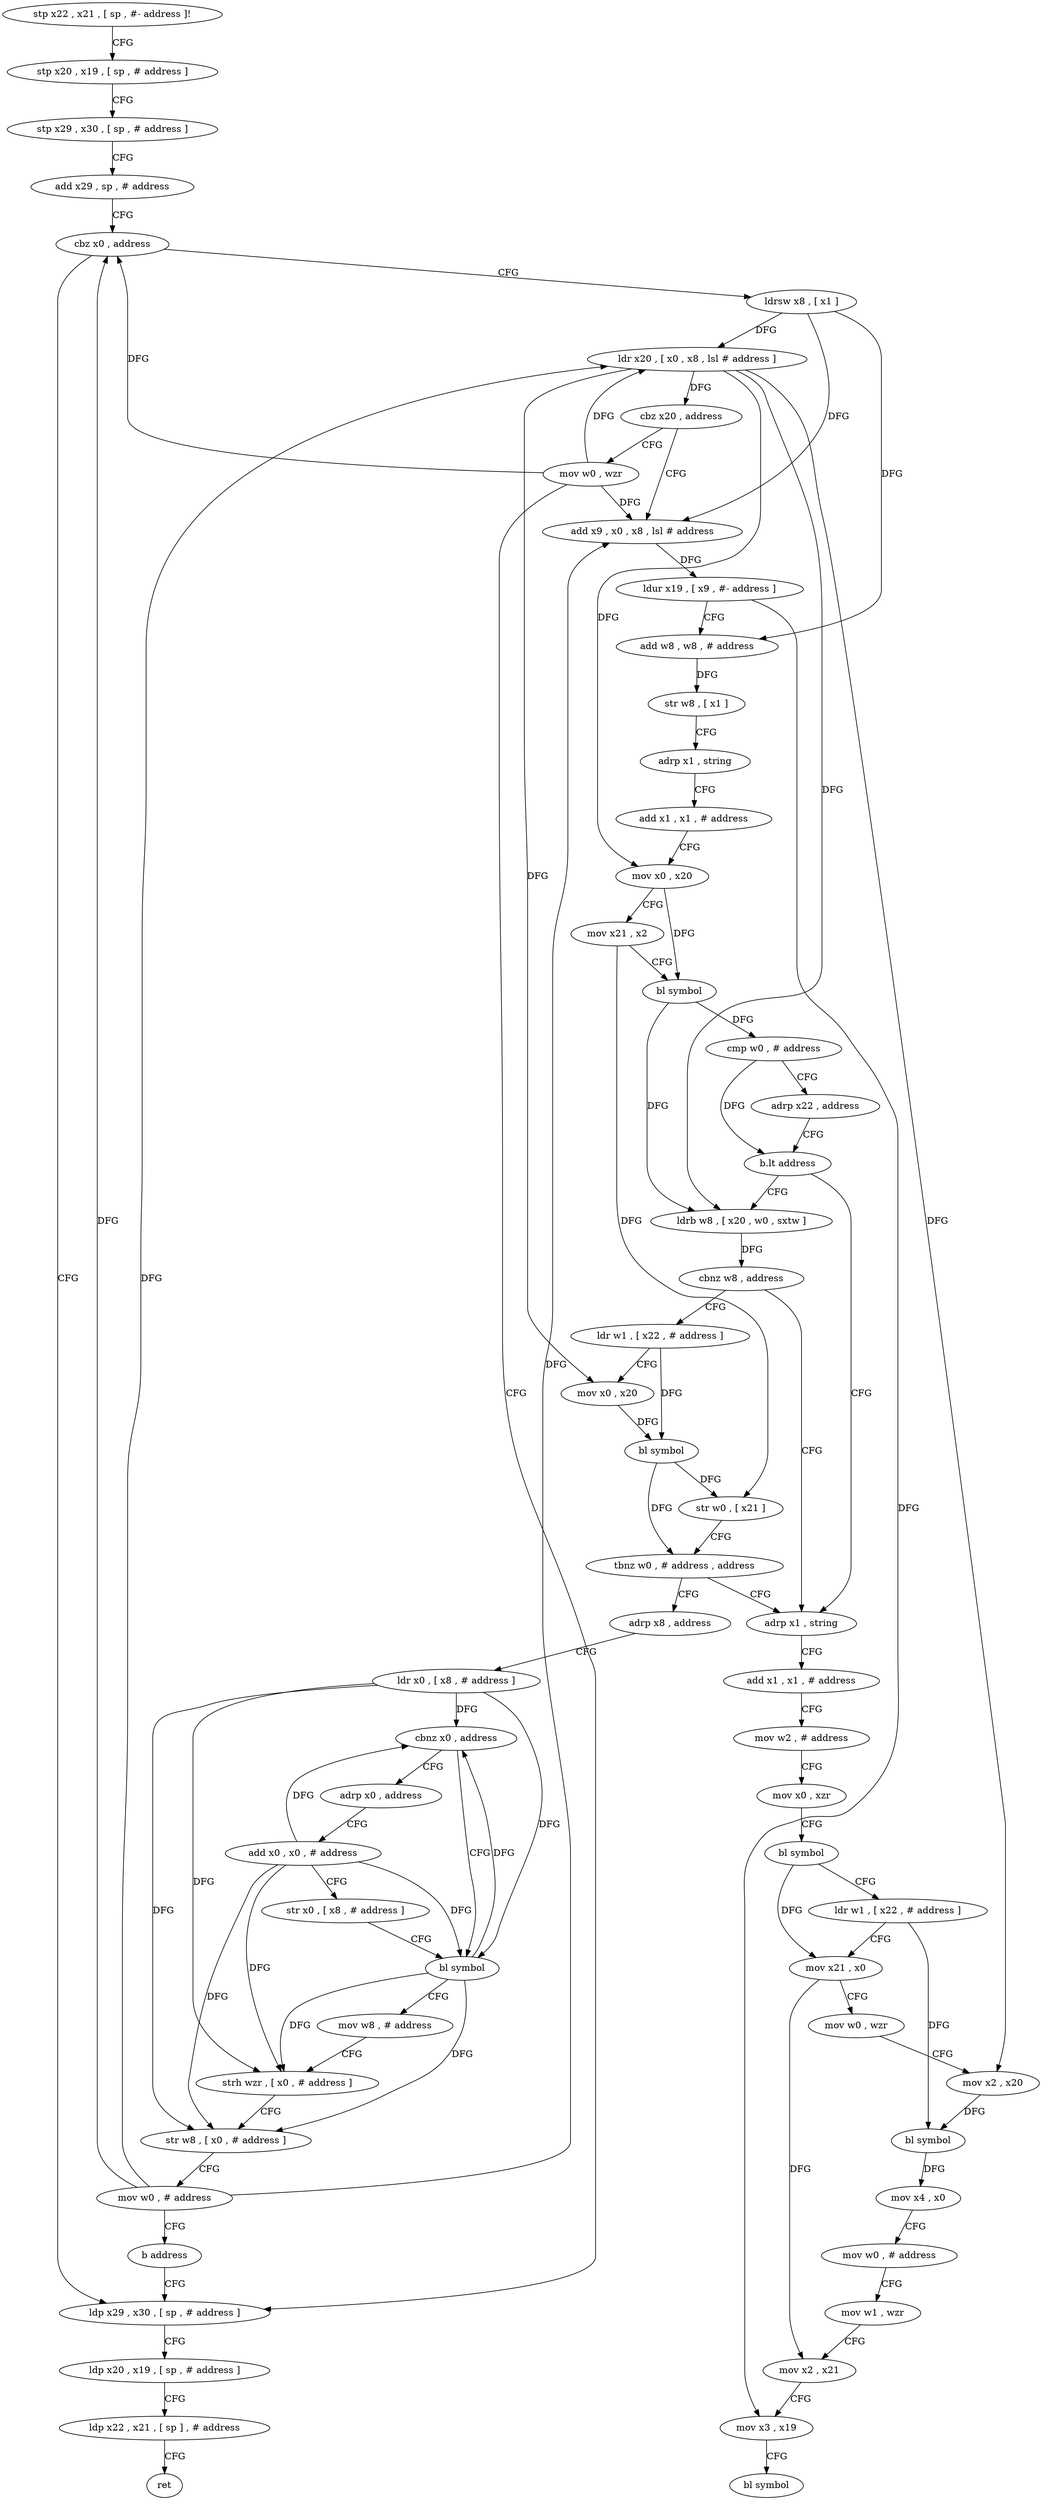 digraph "func" {
"4257444" [label = "stp x22 , x21 , [ sp , #- address ]!" ]
"4257448" [label = "stp x20 , x19 , [ sp , # address ]" ]
"4257452" [label = "stp x29 , x30 , [ sp , # address ]" ]
"4257456" [label = "add x29 , sp , # address" ]
"4257460" [label = "cbz x0 , address" ]
"4257604" [label = "ldp x29 , x30 , [ sp , # address ]" ]
"4257464" [label = "ldrsw x8 , [ x1 ]" ]
"4257608" [label = "ldp x20 , x19 , [ sp , # address ]" ]
"4257612" [label = "ldp x22 , x21 , [ sp ] , # address" ]
"4257616" [label = "ret" ]
"4257468" [label = "ldr x20 , [ x0 , x8 , lsl # address ]" ]
"4257472" [label = "cbz x20 , address" ]
"4257600" [label = "mov w0 , wzr" ]
"4257476" [label = "add x9 , x0 , x8 , lsl # address" ]
"4257480" [label = "ldur x19 , [ x9 , #- address ]" ]
"4257484" [label = "add w8 , w8 , # address" ]
"4257488" [label = "str w8 , [ x1 ]" ]
"4257492" [label = "adrp x1 , string" ]
"4257496" [label = "add x1 , x1 , # address" ]
"4257500" [label = "mov x0 , x20" ]
"4257504" [label = "mov x21 , x2" ]
"4257508" [label = "bl symbol" ]
"4257512" [label = "cmp w0 , # address" ]
"4257516" [label = "adrp x22 , address" ]
"4257520" [label = "b.lt address" ]
"4257620" [label = "adrp x1 , string" ]
"4257524" [label = "ldrb w8 , [ x20 , w0 , sxtw ]" ]
"4257624" [label = "add x1 , x1 , # address" ]
"4257628" [label = "mov w2 , # address" ]
"4257632" [label = "mov x0 , xzr" ]
"4257636" [label = "bl symbol" ]
"4257640" [label = "ldr w1 , [ x22 , # address ]" ]
"4257644" [label = "mov x21 , x0" ]
"4257648" [label = "mov w0 , wzr" ]
"4257652" [label = "mov x2 , x20" ]
"4257656" [label = "bl symbol" ]
"4257660" [label = "mov x4 , x0" ]
"4257664" [label = "mov w0 , # address" ]
"4257668" [label = "mov w1 , wzr" ]
"4257672" [label = "mov x2 , x21" ]
"4257676" [label = "mov x3 , x19" ]
"4257680" [label = "bl symbol" ]
"4257528" [label = "cbnz w8 , address" ]
"4257532" [label = "ldr w1 , [ x22 , # address ]" ]
"4257536" [label = "mov x0 , x20" ]
"4257540" [label = "bl symbol" ]
"4257544" [label = "str w0 , [ x21 ]" ]
"4257548" [label = "tbnz w0 , # address , address" ]
"4257552" [label = "adrp x8 , address" ]
"4257556" [label = "ldr x0 , [ x8 , # address ]" ]
"4257560" [label = "cbnz x0 , address" ]
"4257576" [label = "bl symbol" ]
"4257564" [label = "adrp x0 , address" ]
"4257580" [label = "mov w8 , # address" ]
"4257584" [label = "strh wzr , [ x0 , # address ]" ]
"4257588" [label = "str w8 , [ x0 , # address ]" ]
"4257592" [label = "mov w0 , # address" ]
"4257596" [label = "b address" ]
"4257568" [label = "add x0 , x0 , # address" ]
"4257572" [label = "str x0 , [ x8 , # address ]" ]
"4257444" -> "4257448" [ label = "CFG" ]
"4257448" -> "4257452" [ label = "CFG" ]
"4257452" -> "4257456" [ label = "CFG" ]
"4257456" -> "4257460" [ label = "CFG" ]
"4257460" -> "4257604" [ label = "CFG" ]
"4257460" -> "4257464" [ label = "CFG" ]
"4257604" -> "4257608" [ label = "CFG" ]
"4257464" -> "4257468" [ label = "DFG" ]
"4257464" -> "4257476" [ label = "DFG" ]
"4257464" -> "4257484" [ label = "DFG" ]
"4257608" -> "4257612" [ label = "CFG" ]
"4257612" -> "4257616" [ label = "CFG" ]
"4257468" -> "4257472" [ label = "DFG" ]
"4257468" -> "4257500" [ label = "DFG" ]
"4257468" -> "4257652" [ label = "DFG" ]
"4257468" -> "4257524" [ label = "DFG" ]
"4257468" -> "4257536" [ label = "DFG" ]
"4257472" -> "4257600" [ label = "CFG" ]
"4257472" -> "4257476" [ label = "CFG" ]
"4257600" -> "4257604" [ label = "CFG" ]
"4257600" -> "4257460" [ label = "DFG" ]
"4257600" -> "4257468" [ label = "DFG" ]
"4257600" -> "4257476" [ label = "DFG" ]
"4257476" -> "4257480" [ label = "DFG" ]
"4257480" -> "4257484" [ label = "CFG" ]
"4257480" -> "4257676" [ label = "DFG" ]
"4257484" -> "4257488" [ label = "DFG" ]
"4257488" -> "4257492" [ label = "CFG" ]
"4257492" -> "4257496" [ label = "CFG" ]
"4257496" -> "4257500" [ label = "CFG" ]
"4257500" -> "4257504" [ label = "CFG" ]
"4257500" -> "4257508" [ label = "DFG" ]
"4257504" -> "4257508" [ label = "CFG" ]
"4257504" -> "4257544" [ label = "DFG" ]
"4257508" -> "4257512" [ label = "DFG" ]
"4257508" -> "4257524" [ label = "DFG" ]
"4257512" -> "4257516" [ label = "CFG" ]
"4257512" -> "4257520" [ label = "DFG" ]
"4257516" -> "4257520" [ label = "CFG" ]
"4257520" -> "4257620" [ label = "CFG" ]
"4257520" -> "4257524" [ label = "CFG" ]
"4257620" -> "4257624" [ label = "CFG" ]
"4257524" -> "4257528" [ label = "DFG" ]
"4257624" -> "4257628" [ label = "CFG" ]
"4257628" -> "4257632" [ label = "CFG" ]
"4257632" -> "4257636" [ label = "CFG" ]
"4257636" -> "4257640" [ label = "CFG" ]
"4257636" -> "4257644" [ label = "DFG" ]
"4257640" -> "4257644" [ label = "CFG" ]
"4257640" -> "4257656" [ label = "DFG" ]
"4257644" -> "4257648" [ label = "CFG" ]
"4257644" -> "4257672" [ label = "DFG" ]
"4257648" -> "4257652" [ label = "CFG" ]
"4257652" -> "4257656" [ label = "DFG" ]
"4257656" -> "4257660" [ label = "DFG" ]
"4257660" -> "4257664" [ label = "CFG" ]
"4257664" -> "4257668" [ label = "CFG" ]
"4257668" -> "4257672" [ label = "CFG" ]
"4257672" -> "4257676" [ label = "CFG" ]
"4257676" -> "4257680" [ label = "CFG" ]
"4257528" -> "4257620" [ label = "CFG" ]
"4257528" -> "4257532" [ label = "CFG" ]
"4257532" -> "4257536" [ label = "CFG" ]
"4257532" -> "4257540" [ label = "DFG" ]
"4257536" -> "4257540" [ label = "DFG" ]
"4257540" -> "4257544" [ label = "DFG" ]
"4257540" -> "4257548" [ label = "DFG" ]
"4257544" -> "4257548" [ label = "CFG" ]
"4257548" -> "4257620" [ label = "CFG" ]
"4257548" -> "4257552" [ label = "CFG" ]
"4257552" -> "4257556" [ label = "CFG" ]
"4257556" -> "4257560" [ label = "DFG" ]
"4257556" -> "4257576" [ label = "DFG" ]
"4257556" -> "4257584" [ label = "DFG" ]
"4257556" -> "4257588" [ label = "DFG" ]
"4257560" -> "4257576" [ label = "CFG" ]
"4257560" -> "4257564" [ label = "CFG" ]
"4257576" -> "4257580" [ label = "CFG" ]
"4257576" -> "4257560" [ label = "DFG" ]
"4257576" -> "4257584" [ label = "DFG" ]
"4257576" -> "4257588" [ label = "DFG" ]
"4257564" -> "4257568" [ label = "CFG" ]
"4257580" -> "4257584" [ label = "CFG" ]
"4257584" -> "4257588" [ label = "CFG" ]
"4257588" -> "4257592" [ label = "CFG" ]
"4257592" -> "4257596" [ label = "CFG" ]
"4257592" -> "4257460" [ label = "DFG" ]
"4257592" -> "4257468" [ label = "DFG" ]
"4257592" -> "4257476" [ label = "DFG" ]
"4257596" -> "4257604" [ label = "CFG" ]
"4257568" -> "4257572" [ label = "CFG" ]
"4257568" -> "4257560" [ label = "DFG" ]
"4257568" -> "4257576" [ label = "DFG" ]
"4257568" -> "4257584" [ label = "DFG" ]
"4257568" -> "4257588" [ label = "DFG" ]
"4257572" -> "4257576" [ label = "CFG" ]
}
